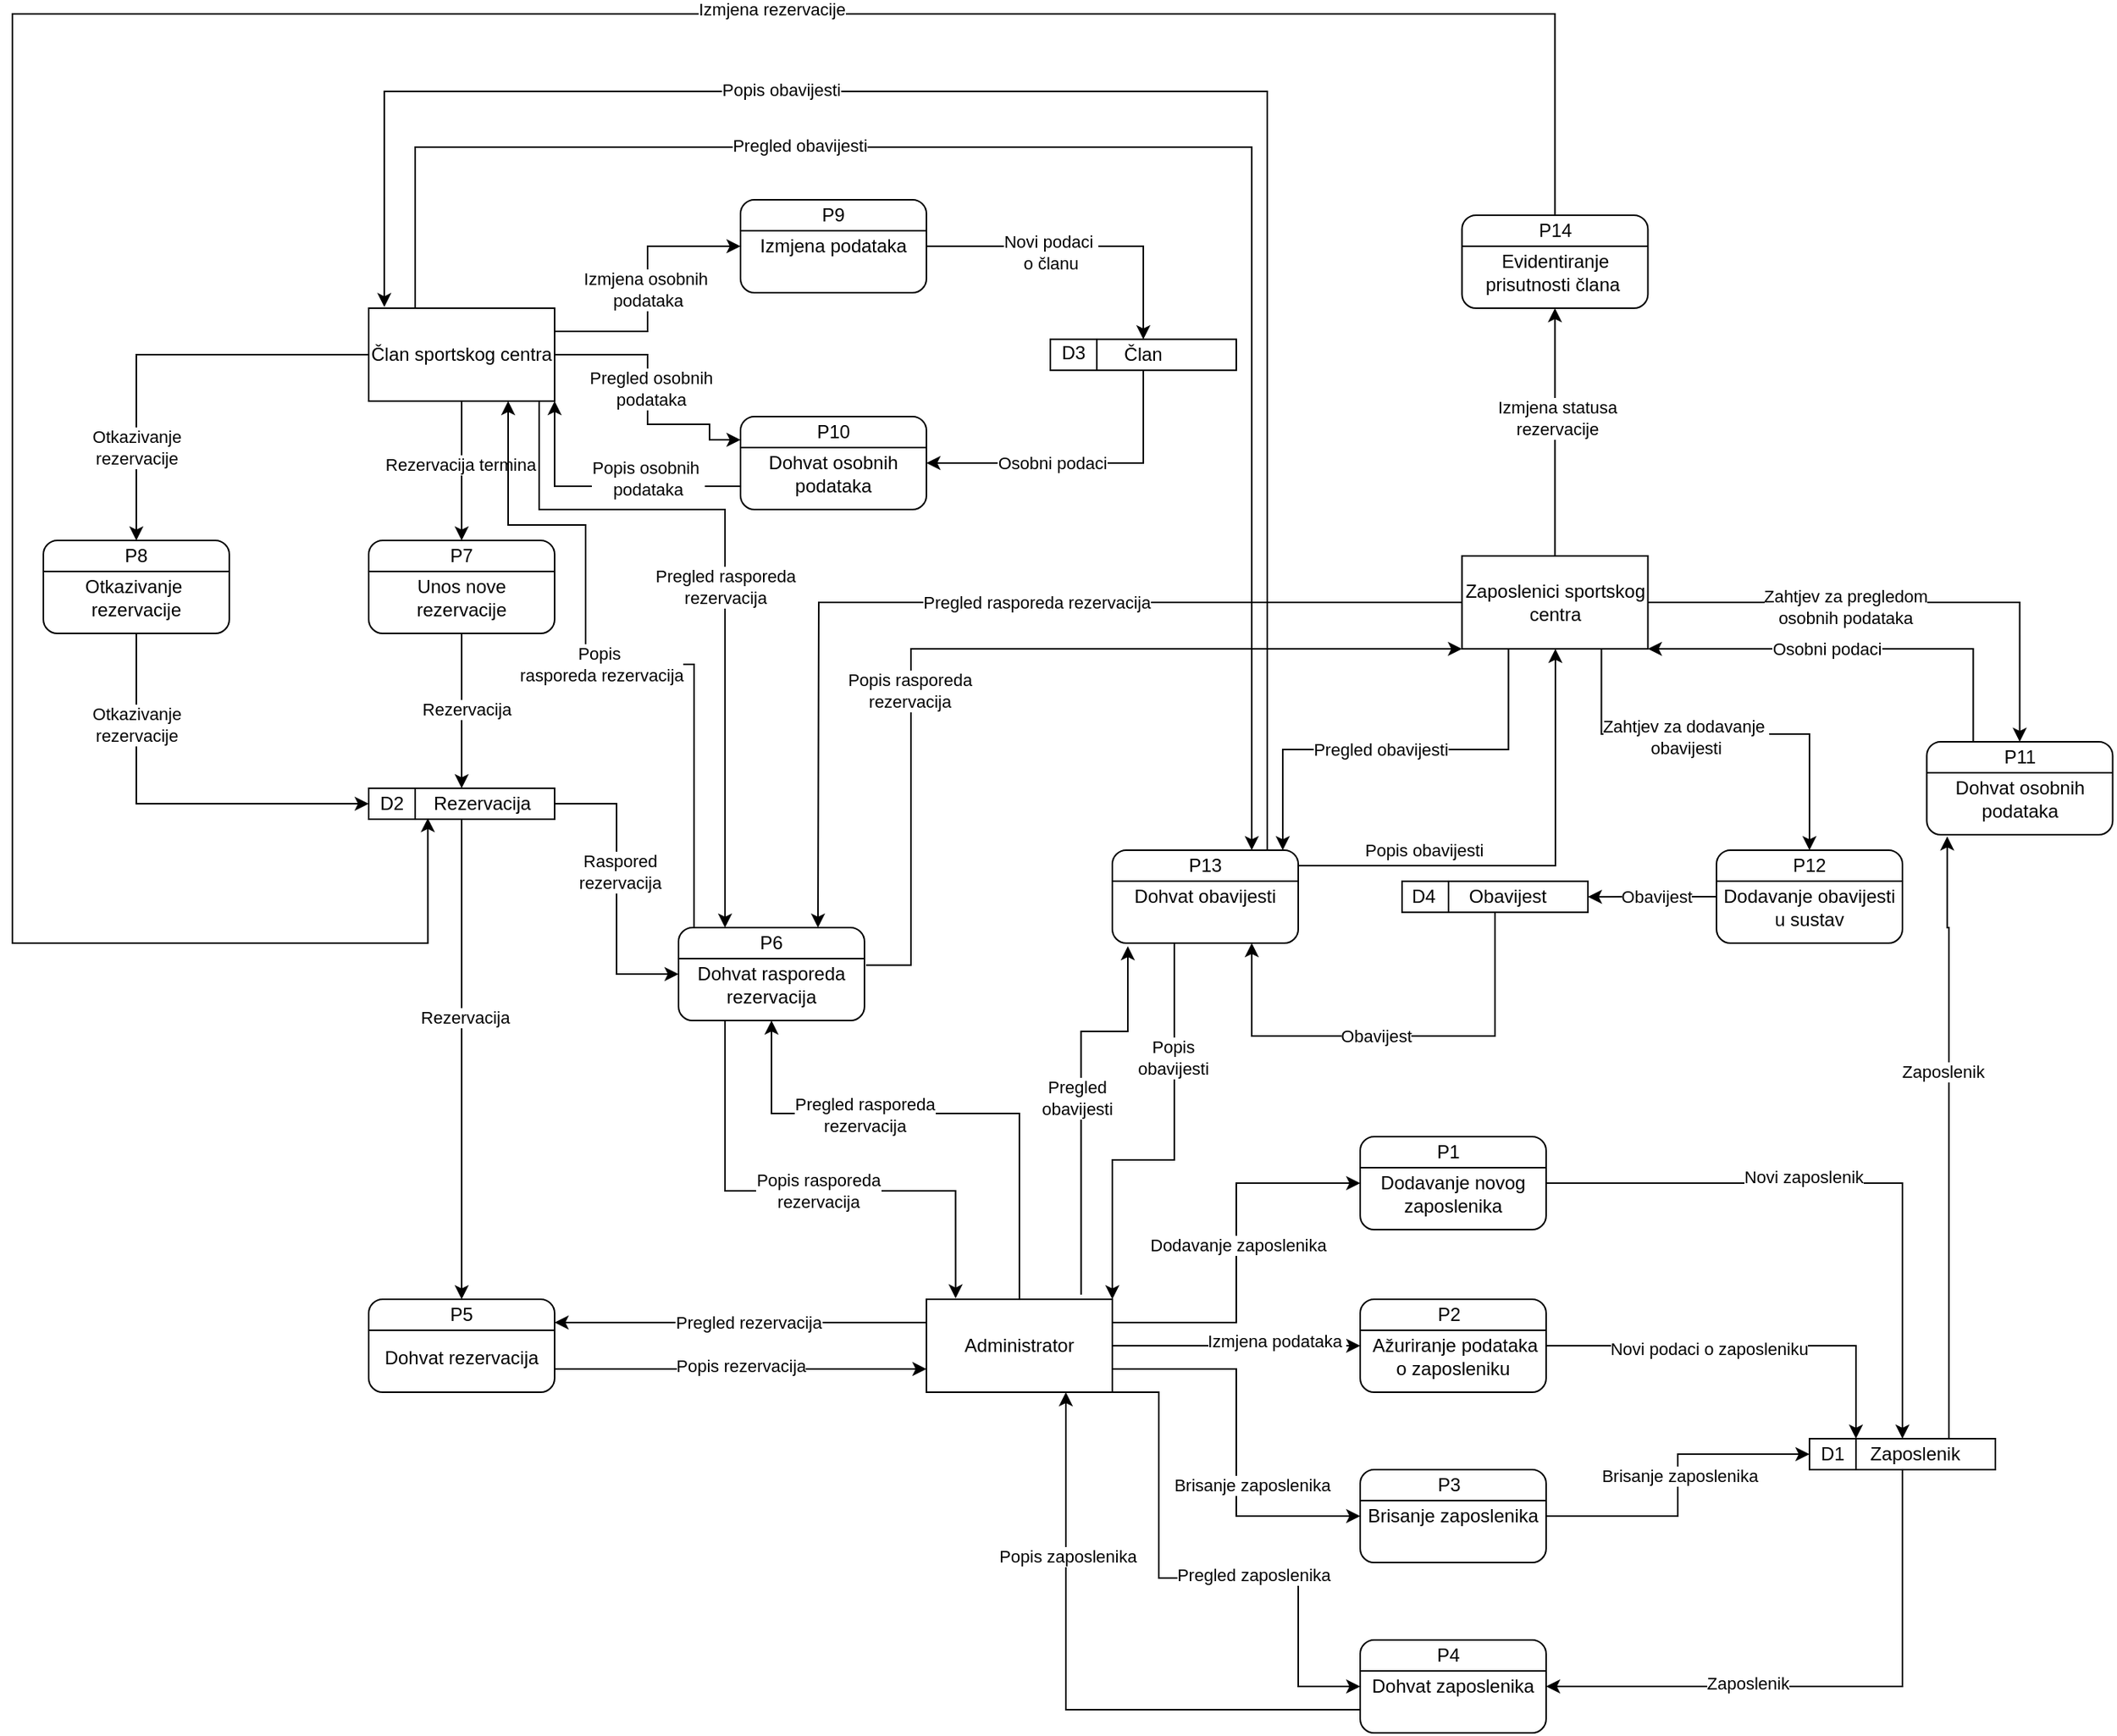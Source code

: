 <mxfile version="24.1.0" type="device">
  <diagram name="Page-1" id="6B1nr5OPRPS0jnGLa4M8">
    <mxGraphModel dx="3160" dy="2549" grid="1" gridSize="10" guides="1" tooltips="1" connect="1" arrows="1" fold="1" page="1" pageScale="1" pageWidth="827" pageHeight="1169" math="0" shadow="0">
      <root>
        <mxCell id="0" />
        <mxCell id="1" parent="0" />
        <mxCell id="Ns_ssreX8UHOYA4Wf67k-3" style="edgeStyle=orthogonalEdgeStyle;rounded=0;orthogonalLoop=1;jettySize=auto;html=1;exitX=0.5;exitY=1;exitDx=0;exitDy=0;" parent="1" source="Ns_ssreX8UHOYA4Wf67k-1" edge="1">
          <mxGeometry relative="1" as="geometry">
            <mxPoint x="100" y="200" as="targetPoint" />
          </mxGeometry>
        </mxCell>
        <mxCell id="Ns_ssreX8UHOYA4Wf67k-4" value="Rezervacija termina" style="edgeLabel;html=1;align=center;verticalAlign=middle;resizable=0;points=[];" parent="Ns_ssreX8UHOYA4Wf67k-3" vertex="1" connectable="0">
          <mxGeometry x="-0.094" y="-1" relative="1" as="geometry">
            <mxPoint as="offset" />
          </mxGeometry>
        </mxCell>
        <mxCell id="Ns_ssreX8UHOYA4Wf67k-76" style="edgeStyle=orthogonalEdgeStyle;rounded=0;orthogonalLoop=1;jettySize=auto;html=1;exitX=1;exitY=0.25;exitDx=0;exitDy=0;entryX=0;entryY=0.5;entryDx=0;entryDy=0;" parent="1" source="Ns_ssreX8UHOYA4Wf67k-1" target="Ns_ssreX8UHOYA4Wf67k-8" edge="1">
          <mxGeometry relative="1" as="geometry" />
        </mxCell>
        <mxCell id="Ns_ssreX8UHOYA4Wf67k-78" value="Izmjena osobnih&amp;nbsp;&lt;div&gt;podataka&lt;/div&gt;" style="edgeLabel;html=1;align=center;verticalAlign=middle;resizable=0;points=[];" parent="Ns_ssreX8UHOYA4Wf67k-76" vertex="1" connectable="0">
          <mxGeometry x="-0.009" relative="1" as="geometry">
            <mxPoint y="-1" as="offset" />
          </mxGeometry>
        </mxCell>
        <mxCell id="Ns_ssreX8UHOYA4Wf67k-77" style="edgeStyle=orthogonalEdgeStyle;rounded=0;orthogonalLoop=1;jettySize=auto;html=1;exitX=1;exitY=0.75;exitDx=0;exitDy=0;entryX=0;entryY=0.5;entryDx=0;entryDy=0;" parent="1" edge="1">
          <mxGeometry relative="1" as="geometry">
            <mxPoint x="160" y="80" as="sourcePoint" />
            <mxPoint x="280" y="135" as="targetPoint" />
            <Array as="points">
              <mxPoint x="220" y="80" />
              <mxPoint x="220" y="125" />
              <mxPoint x="260" y="125" />
              <mxPoint x="260" y="135" />
            </Array>
          </mxGeometry>
        </mxCell>
        <mxCell id="Ns_ssreX8UHOYA4Wf67k-79" value="Pregled osobnih&lt;div&gt;podataka&lt;/div&gt;" style="edgeLabel;html=1;align=center;verticalAlign=middle;resizable=0;points=[];" parent="Ns_ssreX8UHOYA4Wf67k-77" vertex="1" connectable="0">
          <mxGeometry x="-0.049" y="2" relative="1" as="geometry">
            <mxPoint y="-1" as="offset" />
          </mxGeometry>
        </mxCell>
        <mxCell id="g8_DW_XBnQp3Kb0tC2Wg-3" style="edgeStyle=orthogonalEdgeStyle;rounded=0;orthogonalLoop=1;jettySize=auto;html=1;exitX=0.75;exitY=1;exitDx=0;exitDy=0;entryX=0.25;entryY=0;entryDx=0;entryDy=0;" edge="1" parent="1" source="Ns_ssreX8UHOYA4Wf67k-1" target="Ns_ssreX8UHOYA4Wf67k-94">
          <mxGeometry relative="1" as="geometry">
            <mxPoint x="380" y="270" as="targetPoint" />
            <Array as="points">
              <mxPoint x="150" y="110" />
              <mxPoint x="150" y="180" />
              <mxPoint x="270" y="180" />
            </Array>
          </mxGeometry>
        </mxCell>
        <mxCell id="g8_DW_XBnQp3Kb0tC2Wg-5" value="Pregled rasporeda&lt;div&gt;rezervacija&lt;/div&gt;" style="edgeLabel;html=1;align=center;verticalAlign=middle;resizable=0;points=[];" vertex="1" connectable="0" parent="g8_DW_XBnQp3Kb0tC2Wg-3">
          <mxGeometry x="0.083" relative="1" as="geometry">
            <mxPoint as="offset" />
          </mxGeometry>
        </mxCell>
        <mxCell id="g8_DW_XBnQp3Kb0tC2Wg-47" style="edgeStyle=orthogonalEdgeStyle;rounded=0;orthogonalLoop=1;jettySize=auto;html=1;exitX=0.25;exitY=0;exitDx=0;exitDy=0;entryX=0.75;entryY=0;entryDx=0;entryDy=0;" edge="1" parent="1" source="Ns_ssreX8UHOYA4Wf67k-1" target="Ns_ssreX8UHOYA4Wf67k-70">
          <mxGeometry relative="1" as="geometry">
            <mxPoint x="710" y="-160" as="targetPoint" />
            <Array as="points">
              <mxPoint x="70" y="-54" />
              <mxPoint x="610" y="-54" />
            </Array>
          </mxGeometry>
        </mxCell>
        <mxCell id="g8_DW_XBnQp3Kb0tC2Wg-50" value="Pregled obavijesti" style="edgeLabel;html=1;align=center;verticalAlign=middle;resizable=0;points=[];" vertex="1" connectable="0" parent="g8_DW_XBnQp3Kb0tC2Wg-47">
          <mxGeometry x="-0.359" y="1" relative="1" as="geometry">
            <mxPoint as="offset" />
          </mxGeometry>
        </mxCell>
        <mxCell id="g8_DW_XBnQp3Kb0tC2Wg-63" style="edgeStyle=orthogonalEdgeStyle;rounded=0;orthogonalLoop=1;jettySize=auto;html=1;exitX=0;exitY=0.5;exitDx=0;exitDy=0;entryX=0.5;entryY=0;entryDx=0;entryDy=0;" edge="1" parent="1" source="Ns_ssreX8UHOYA4Wf67k-1" target="g8_DW_XBnQp3Kb0tC2Wg-64">
          <mxGeometry relative="1" as="geometry">
            <mxPoint x="-130" y="80.615" as="targetPoint" />
          </mxGeometry>
        </mxCell>
        <mxCell id="g8_DW_XBnQp3Kb0tC2Wg-69" value="Otkazivanje&lt;div&gt;rezervacije&lt;/div&gt;" style="edgeLabel;html=1;align=center;verticalAlign=middle;resizable=0;points=[];" vertex="1" connectable="0" parent="g8_DW_XBnQp3Kb0tC2Wg-63">
          <mxGeometry x="0.262" relative="1" as="geometry">
            <mxPoint y="39" as="offset" />
          </mxGeometry>
        </mxCell>
        <mxCell id="Ns_ssreX8UHOYA4Wf67k-1" value="Član sportskog centra" style="rounded=0;whiteSpace=wrap;html=1;" parent="1" vertex="1">
          <mxGeometry x="40" y="50" width="120" height="60" as="geometry" />
        </mxCell>
        <mxCell id="Ns_ssreX8UHOYA4Wf67k-6" value="&lt;div&gt;&lt;br&gt;&lt;/div&gt;Unos nove rezervacije&lt;div&gt;&lt;/div&gt;" style="rounded=1;whiteSpace=wrap;html=1;" parent="1" vertex="1">
          <mxGeometry x="40" y="200" width="120" height="60" as="geometry" />
        </mxCell>
        <mxCell id="Ns_ssreX8UHOYA4Wf67k-7" value="" style="endArrow=none;html=1;rounded=0;" parent="1" edge="1">
          <mxGeometry width="50" height="50" relative="1" as="geometry">
            <mxPoint x="40" y="220" as="sourcePoint" />
            <mxPoint x="160" y="220" as="targetPoint" />
            <Array as="points" />
          </mxGeometry>
        </mxCell>
        <mxCell id="Ns_ssreX8UHOYA4Wf67k-84" style="edgeStyle=orthogonalEdgeStyle;rounded=0;orthogonalLoop=1;jettySize=auto;html=1;exitX=1;exitY=0.5;exitDx=0;exitDy=0;entryX=0.5;entryY=0;entryDx=0;entryDy=0;" parent="1" source="Ns_ssreX8UHOYA4Wf67k-8" target="Ns_ssreX8UHOYA4Wf67k-82" edge="1">
          <mxGeometry relative="1" as="geometry" />
        </mxCell>
        <mxCell id="Ns_ssreX8UHOYA4Wf67k-85" value="Novi podaci&amp;nbsp;&lt;div&gt;o članu&lt;/div&gt;" style="edgeLabel;html=1;align=center;verticalAlign=middle;resizable=0;points=[];" parent="Ns_ssreX8UHOYA4Wf67k-84" vertex="1" connectable="0">
          <mxGeometry x="-0.141" y="-4" relative="1" as="geometry">
            <mxPoint x="-6" as="offset" />
          </mxGeometry>
        </mxCell>
        <mxCell id="Ns_ssreX8UHOYA4Wf67k-8" value="Izmjena podataka" style="rounded=1;whiteSpace=wrap;html=1;" parent="1" vertex="1">
          <mxGeometry x="280" y="-20" width="120" height="60" as="geometry" />
        </mxCell>
        <mxCell id="Ns_ssreX8UHOYA4Wf67k-9" value="" style="endArrow=none;html=1;rounded=0;" parent="1" edge="1">
          <mxGeometry width="50" height="50" relative="1" as="geometry">
            <mxPoint x="280" as="sourcePoint" />
            <mxPoint x="400" as="targetPoint" />
            <Array as="points" />
          </mxGeometry>
        </mxCell>
        <mxCell id="Ns_ssreX8UHOYA4Wf67k-61" style="edgeStyle=orthogonalEdgeStyle;rounded=0;orthogonalLoop=1;jettySize=auto;html=1;exitX=1;exitY=0.5;exitDx=0;exitDy=0;entryX=0;entryY=0.5;entryDx=0;entryDy=0;" parent="1" source="Ns_ssreX8UHOYA4Wf67k-10" target="Ns_ssreX8UHOYA4Wf67k-56" edge="1">
          <mxGeometry relative="1" as="geometry" />
        </mxCell>
        <mxCell id="Ns_ssreX8UHOYA4Wf67k-62" value="Brisanje zaposlenika" style="edgeLabel;html=1;align=center;verticalAlign=middle;resizable=0;points=[];" parent="Ns_ssreX8UHOYA4Wf67k-61" vertex="1" connectable="0">
          <mxGeometry x="0.06" y="-1" relative="1" as="geometry">
            <mxPoint as="offset" />
          </mxGeometry>
        </mxCell>
        <mxCell id="Ns_ssreX8UHOYA4Wf67k-10" value="Brisanje zaposlenika" style="rounded=1;whiteSpace=wrap;html=1;" parent="1" vertex="1">
          <mxGeometry x="680" y="800" width="120" height="60" as="geometry" />
        </mxCell>
        <mxCell id="Ns_ssreX8UHOYA4Wf67k-11" value="" style="endArrow=none;html=1;rounded=0;" parent="1" edge="1">
          <mxGeometry width="50" height="50" relative="1" as="geometry">
            <mxPoint x="680" y="820" as="sourcePoint" />
            <mxPoint x="800" y="820" as="targetPoint" />
            <Array as="points" />
          </mxGeometry>
        </mxCell>
        <mxCell id="Ns_ssreX8UHOYA4Wf67k-17" value="" style="endArrow=classic;html=1;rounded=0;" parent="1" edge="1">
          <mxGeometry width="50" height="50" relative="1" as="geometry">
            <mxPoint x="100" y="260" as="sourcePoint" />
            <mxPoint x="100" y="360" as="targetPoint" />
          </mxGeometry>
        </mxCell>
        <mxCell id="Ns_ssreX8UHOYA4Wf67k-19" value="Rezervacija" style="edgeLabel;html=1;align=center;verticalAlign=middle;resizable=0;points=[];" parent="Ns_ssreX8UHOYA4Wf67k-17" vertex="1" connectable="0">
          <mxGeometry x="-0.051" y="3" relative="1" as="geometry">
            <mxPoint y="1" as="offset" />
          </mxGeometry>
        </mxCell>
        <mxCell id="g8_DW_XBnQp3Kb0tC2Wg-26" style="edgeStyle=orthogonalEdgeStyle;rounded=0;orthogonalLoop=1;jettySize=auto;html=1;exitX=1;exitY=0.5;exitDx=0;exitDy=0;entryX=0;entryY=0.5;entryDx=0;entryDy=0;" edge="1" parent="1" source="Ns_ssreX8UHOYA4Wf67k-20" target="Ns_ssreX8UHOYA4Wf67k-94">
          <mxGeometry relative="1" as="geometry" />
        </mxCell>
        <mxCell id="g8_DW_XBnQp3Kb0tC2Wg-27" value="Raspored&lt;div&gt;rezervacija&lt;/div&gt;" style="edgeLabel;html=1;align=center;verticalAlign=middle;resizable=0;points=[];" vertex="1" connectable="0" parent="g8_DW_XBnQp3Kb0tC2Wg-26">
          <mxGeometry x="-0.118" y="2" relative="1" as="geometry">
            <mxPoint as="offset" />
          </mxGeometry>
        </mxCell>
        <mxCell id="Ns_ssreX8UHOYA4Wf67k-20" value="&amp;nbsp; &amp;nbsp; &amp;nbsp; &amp;nbsp; Rezervacija" style="rounded=0;whiteSpace=wrap;html=1;" parent="1" vertex="1">
          <mxGeometry x="40" y="360" width="120" height="20" as="geometry" />
        </mxCell>
        <mxCell id="Ns_ssreX8UHOYA4Wf67k-21" value="" style="endArrow=none;html=1;rounded=0;entryX=0.163;entryY=0.053;entryDx=0;entryDy=0;entryPerimeter=0;exitX=0.163;exitY=1.064;exitDx=0;exitDy=0;exitPerimeter=0;" parent="1" edge="1">
          <mxGeometry width="50" height="50" relative="1" as="geometry">
            <mxPoint x="70" y="380" as="sourcePoint" />
            <mxPoint x="70" y="359.78" as="targetPoint" />
          </mxGeometry>
        </mxCell>
        <mxCell id="Ns_ssreX8UHOYA4Wf67k-22" value="" style="endArrow=classic;html=1;rounded=0;exitX=0.5;exitY=1;exitDx=0;exitDy=0;entryX=0.5;entryY=0;entryDx=0;entryDy=0;" parent="1" source="Ns_ssreX8UHOYA4Wf67k-20" target="Ns_ssreX8UHOYA4Wf67k-23" edge="1">
          <mxGeometry width="50" height="50" relative="1" as="geometry">
            <mxPoint x="340" y="530" as="sourcePoint" />
            <mxPoint x="100" y="680" as="targetPoint" />
          </mxGeometry>
        </mxCell>
        <mxCell id="Ns_ssreX8UHOYA4Wf67k-26" value="Rezervacija" style="edgeLabel;html=1;align=center;verticalAlign=middle;resizable=0;points=[];" parent="Ns_ssreX8UHOYA4Wf67k-22" vertex="1" connectable="0">
          <mxGeometry x="-0.179" y="2" relative="1" as="geometry">
            <mxPoint as="offset" />
          </mxGeometry>
        </mxCell>
        <mxCell id="Ns_ssreX8UHOYA4Wf67k-28" style="edgeStyle=orthogonalEdgeStyle;rounded=0;orthogonalLoop=1;jettySize=auto;html=1;exitX=1;exitY=0.75;exitDx=0;exitDy=0;entryX=0;entryY=0.75;entryDx=0;entryDy=0;" parent="1" source="Ns_ssreX8UHOYA4Wf67k-23" target="Ns_ssreX8UHOYA4Wf67k-25" edge="1">
          <mxGeometry relative="1" as="geometry" />
        </mxCell>
        <mxCell id="Ns_ssreX8UHOYA4Wf67k-30" value="Popis rezervacija" style="edgeLabel;html=1;align=center;verticalAlign=middle;resizable=0;points=[];" parent="Ns_ssreX8UHOYA4Wf67k-28" vertex="1" connectable="0">
          <mxGeometry x="0.006" y="2" relative="1" as="geometry">
            <mxPoint x="-1" as="offset" />
          </mxGeometry>
        </mxCell>
        <mxCell id="Ns_ssreX8UHOYA4Wf67k-23" value="&lt;div&gt;&lt;br&gt;&lt;/div&gt;Dohvat rezervacija" style="rounded=1;whiteSpace=wrap;html=1;" parent="1" vertex="1">
          <mxGeometry x="40" y="690" width="120" height="60" as="geometry" />
        </mxCell>
        <mxCell id="Ns_ssreX8UHOYA4Wf67k-24" value="" style="endArrow=none;html=1;rounded=0;" parent="1" edge="1">
          <mxGeometry width="50" height="50" relative="1" as="geometry">
            <mxPoint x="40" y="710" as="sourcePoint" />
            <mxPoint x="160" y="710" as="targetPoint" />
            <Array as="points" />
          </mxGeometry>
        </mxCell>
        <mxCell id="Ns_ssreX8UHOYA4Wf67k-27" style="edgeStyle=orthogonalEdgeStyle;rounded=0;orthogonalLoop=1;jettySize=auto;html=1;exitX=0;exitY=0.25;exitDx=0;exitDy=0;entryX=1;entryY=0.25;entryDx=0;entryDy=0;" parent="1" source="Ns_ssreX8UHOYA4Wf67k-25" target="Ns_ssreX8UHOYA4Wf67k-23" edge="1">
          <mxGeometry relative="1" as="geometry" />
        </mxCell>
        <mxCell id="Ns_ssreX8UHOYA4Wf67k-29" value="Pregled rezervacija" style="edgeLabel;html=1;align=center;verticalAlign=middle;resizable=0;points=[];" parent="Ns_ssreX8UHOYA4Wf67k-27" vertex="1" connectable="0">
          <mxGeometry x="-0.048" relative="1" as="geometry">
            <mxPoint x="-1" as="offset" />
          </mxGeometry>
        </mxCell>
        <mxCell id="Ns_ssreX8UHOYA4Wf67k-31" style="edgeStyle=orthogonalEdgeStyle;rounded=0;orthogonalLoop=1;jettySize=auto;html=1;exitX=1;exitY=0.25;exitDx=0;exitDy=0;entryX=0;entryY=0.5;entryDx=0;entryDy=0;" parent="1" source="Ns_ssreX8UHOYA4Wf67k-25" target="Ns_ssreX8UHOYA4Wf67k-39" edge="1">
          <mxGeometry relative="1" as="geometry">
            <mxPoint x="680" y="615.0" as="targetPoint" />
            <Array as="points">
              <mxPoint x="600" y="705" />
              <mxPoint x="600" y="615" />
            </Array>
          </mxGeometry>
        </mxCell>
        <mxCell id="Ns_ssreX8UHOYA4Wf67k-49" value="Dodavanje zaposlenika" style="edgeLabel;html=1;align=center;verticalAlign=middle;resizable=0;points=[];" parent="Ns_ssreX8UHOYA4Wf67k-31" vertex="1" connectable="0">
          <mxGeometry x="0.046" y="-1" relative="1" as="geometry">
            <mxPoint y="1" as="offset" />
          </mxGeometry>
        </mxCell>
        <mxCell id="Ns_ssreX8UHOYA4Wf67k-32" style="edgeStyle=orthogonalEdgeStyle;rounded=0;orthogonalLoop=1;jettySize=auto;html=1;exitX=1;exitY=0.5;exitDx=0;exitDy=0;" parent="1" source="Ns_ssreX8UHOYA4Wf67k-25" edge="1">
          <mxGeometry relative="1" as="geometry">
            <mxPoint x="680" y="720" as="targetPoint" />
          </mxGeometry>
        </mxCell>
        <mxCell id="Ns_ssreX8UHOYA4Wf67k-50" value="Izmjena podataka&amp;nbsp;" style="edgeLabel;html=1;align=center;verticalAlign=middle;resizable=0;points=[];" parent="Ns_ssreX8UHOYA4Wf67k-32" vertex="1" connectable="0">
          <mxGeometry x="0.327" y="4" relative="1" as="geometry">
            <mxPoint as="offset" />
          </mxGeometry>
        </mxCell>
        <mxCell id="Ns_ssreX8UHOYA4Wf67k-33" style="edgeStyle=orthogonalEdgeStyle;rounded=0;orthogonalLoop=1;jettySize=auto;html=1;exitX=1;exitY=0.75;exitDx=0;exitDy=0;entryX=0;entryY=0.5;entryDx=0;entryDy=0;" parent="1" source="Ns_ssreX8UHOYA4Wf67k-25" target="Ns_ssreX8UHOYA4Wf67k-10" edge="1">
          <mxGeometry relative="1" as="geometry">
            <mxPoint x="680" y="760" as="targetPoint" />
            <Array as="points">
              <mxPoint x="600" y="735" />
              <mxPoint x="600" y="830" />
            </Array>
          </mxGeometry>
        </mxCell>
        <mxCell id="Ns_ssreX8UHOYA4Wf67k-51" value="Brisanje zaposlenika" style="edgeLabel;html=1;align=center;verticalAlign=middle;resizable=0;points=[];" parent="Ns_ssreX8UHOYA4Wf67k-33" vertex="1" connectable="0">
          <mxGeometry x="0.616" y="2" relative="1" as="geometry">
            <mxPoint x="-21" y="-18" as="offset" />
          </mxGeometry>
        </mxCell>
        <mxCell id="Ns_ssreX8UHOYA4Wf67k-46" style="edgeStyle=orthogonalEdgeStyle;rounded=0;orthogonalLoop=1;jettySize=auto;html=1;exitX=1;exitY=1;exitDx=0;exitDy=0;entryX=0;entryY=0.5;entryDx=0;entryDy=0;" parent="1" source="Ns_ssreX8UHOYA4Wf67k-25" target="Ns_ssreX8UHOYA4Wf67k-47" edge="1">
          <mxGeometry relative="1" as="geometry">
            <mxPoint x="640" y="940" as="targetPoint" />
            <Array as="points">
              <mxPoint x="550" y="750" />
              <mxPoint x="550" y="870" />
              <mxPoint x="640" y="870" />
              <mxPoint x="640" y="940" />
            </Array>
          </mxGeometry>
        </mxCell>
        <mxCell id="Ns_ssreX8UHOYA4Wf67k-52" value="Pregled zaposlenika" style="edgeLabel;html=1;align=center;verticalAlign=middle;resizable=0;points=[];" parent="Ns_ssreX8UHOYA4Wf67k-46" vertex="1" connectable="0">
          <mxGeometry x="0.206" y="2" relative="1" as="geometry">
            <mxPoint as="offset" />
          </mxGeometry>
        </mxCell>
        <mxCell id="g8_DW_XBnQp3Kb0tC2Wg-8" style="edgeStyle=orthogonalEdgeStyle;rounded=0;orthogonalLoop=1;jettySize=auto;html=1;exitX=0.5;exitY=0;exitDx=0;exitDy=0;entryX=0.5;entryY=1;entryDx=0;entryDy=0;" edge="1" parent="1" source="Ns_ssreX8UHOYA4Wf67k-25" target="Ns_ssreX8UHOYA4Wf67k-94">
          <mxGeometry relative="1" as="geometry">
            <Array as="points">
              <mxPoint x="460" y="570" />
              <mxPoint x="300" y="570" />
            </Array>
          </mxGeometry>
        </mxCell>
        <mxCell id="g8_DW_XBnQp3Kb0tC2Wg-12" value="Pregled rasporeda&lt;div&gt;rezervacija&lt;/div&gt;" style="edgeLabel;html=1;align=center;verticalAlign=middle;resizable=0;points=[];" vertex="1" connectable="0" parent="g8_DW_XBnQp3Kb0tC2Wg-8">
          <mxGeometry x="0.296" y="1" relative="1" as="geometry">
            <mxPoint as="offset" />
          </mxGeometry>
        </mxCell>
        <mxCell id="Ns_ssreX8UHOYA4Wf67k-25" value="Administrator" style="rounded=0;whiteSpace=wrap;html=1;" parent="1" vertex="1">
          <mxGeometry x="400" y="690" width="120" height="60" as="geometry" />
        </mxCell>
        <mxCell id="Ns_ssreX8UHOYA4Wf67k-55" style="edgeStyle=orthogonalEdgeStyle;rounded=0;orthogonalLoop=1;jettySize=auto;html=1;exitX=1;exitY=0.5;exitDx=0;exitDy=0;entryX=0.5;entryY=0;entryDx=0;entryDy=0;" parent="1" source="Ns_ssreX8UHOYA4Wf67k-39" target="Ns_ssreX8UHOYA4Wf67k-56" edge="1">
          <mxGeometry relative="1" as="geometry">
            <mxPoint x="1060" y="615" as="targetPoint" />
          </mxGeometry>
        </mxCell>
        <mxCell id="Ns_ssreX8UHOYA4Wf67k-58" value="Novi zaposlenik" style="edgeLabel;html=1;align=center;verticalAlign=middle;resizable=0;points=[];" parent="Ns_ssreX8UHOYA4Wf67k-55" vertex="1" connectable="0">
          <mxGeometry x="-0.161" y="4" relative="1" as="geometry">
            <mxPoint as="offset" />
          </mxGeometry>
        </mxCell>
        <mxCell id="Ns_ssreX8UHOYA4Wf67k-39" value="&lt;div&gt;&lt;br&gt;&lt;/div&gt;Dodavanje novog zaposlenika" style="rounded=1;whiteSpace=wrap;html=1;" parent="1" vertex="1">
          <mxGeometry x="680" y="585" width="120" height="60" as="geometry" />
        </mxCell>
        <mxCell id="Ns_ssreX8UHOYA4Wf67k-40" value="" style="endArrow=none;html=1;rounded=0;" parent="1" edge="1">
          <mxGeometry width="50" height="50" relative="1" as="geometry">
            <mxPoint x="680" y="605" as="sourcePoint" />
            <mxPoint x="800" y="605" as="targetPoint" />
            <Array as="points" />
          </mxGeometry>
        </mxCell>
        <mxCell id="Ns_ssreX8UHOYA4Wf67k-59" style="edgeStyle=orthogonalEdgeStyle;rounded=0;orthogonalLoop=1;jettySize=auto;html=1;exitX=1;exitY=0.5;exitDx=0;exitDy=0;entryX=0.25;entryY=0;entryDx=0;entryDy=0;" parent="1" source="Ns_ssreX8UHOYA4Wf67k-41" target="Ns_ssreX8UHOYA4Wf67k-56" edge="1">
          <mxGeometry relative="1" as="geometry" />
        </mxCell>
        <mxCell id="Ns_ssreX8UHOYA4Wf67k-60" value="Novi podaci o zaposleniku" style="edgeLabel;html=1;align=center;verticalAlign=middle;resizable=0;points=[];" parent="Ns_ssreX8UHOYA4Wf67k-59" vertex="1" connectable="0">
          <mxGeometry x="-0.195" y="-2" relative="1" as="geometry">
            <mxPoint as="offset" />
          </mxGeometry>
        </mxCell>
        <mxCell id="Ns_ssreX8UHOYA4Wf67k-41" value="&lt;div&gt;&lt;br&gt;&lt;/div&gt;&amp;nbsp; Ažuriranje podataka&amp;nbsp;&lt;div&gt;o zaposleniku&lt;/div&gt;" style="rounded=1;whiteSpace=wrap;html=1;" parent="1" vertex="1">
          <mxGeometry x="680" y="690" width="120" height="60" as="geometry" />
        </mxCell>
        <mxCell id="Ns_ssreX8UHOYA4Wf67k-42" value="" style="endArrow=none;html=1;rounded=0;" parent="1" edge="1">
          <mxGeometry width="50" height="50" relative="1" as="geometry">
            <mxPoint x="680" y="710" as="sourcePoint" />
            <mxPoint x="800" y="710" as="targetPoint" />
            <Array as="points" />
          </mxGeometry>
        </mxCell>
        <mxCell id="Ns_ssreX8UHOYA4Wf67k-53" style="edgeStyle=orthogonalEdgeStyle;rounded=0;orthogonalLoop=1;jettySize=auto;html=1;exitX=0;exitY=0.75;exitDx=0;exitDy=0;entryX=0.75;entryY=1;entryDx=0;entryDy=0;" parent="1" source="Ns_ssreX8UHOYA4Wf67k-47" target="Ns_ssreX8UHOYA4Wf67k-25" edge="1">
          <mxGeometry relative="1" as="geometry" />
        </mxCell>
        <mxCell id="Ns_ssreX8UHOYA4Wf67k-54" value="Popis zaposlenika" style="edgeLabel;html=1;align=center;verticalAlign=middle;resizable=0;points=[];" parent="Ns_ssreX8UHOYA4Wf67k-53" vertex="1" connectable="0">
          <mxGeometry x="0.472" y="-1" relative="1" as="geometry">
            <mxPoint y="1" as="offset" />
          </mxGeometry>
        </mxCell>
        <mxCell id="Ns_ssreX8UHOYA4Wf67k-47" value="Dohvat zaposlenika" style="rounded=1;whiteSpace=wrap;html=1;" parent="1" vertex="1">
          <mxGeometry x="680" y="910" width="120" height="60" as="geometry" />
        </mxCell>
        <mxCell id="Ns_ssreX8UHOYA4Wf67k-48" value="" style="endArrow=none;html=1;rounded=0;" parent="1" edge="1">
          <mxGeometry width="50" height="50" relative="1" as="geometry">
            <mxPoint x="680" y="930" as="sourcePoint" />
            <mxPoint x="800" y="930" as="targetPoint" />
            <Array as="points" />
          </mxGeometry>
        </mxCell>
        <mxCell id="Ns_ssreX8UHOYA4Wf67k-63" style="edgeStyle=orthogonalEdgeStyle;rounded=0;orthogonalLoop=1;jettySize=auto;html=1;exitX=0.5;exitY=1;exitDx=0;exitDy=0;entryX=1;entryY=0.5;entryDx=0;entryDy=0;" parent="1" source="Ns_ssreX8UHOYA4Wf67k-56" target="Ns_ssreX8UHOYA4Wf67k-47" edge="1">
          <mxGeometry relative="1" as="geometry" />
        </mxCell>
        <mxCell id="Ns_ssreX8UHOYA4Wf67k-64" value="Zaposlenik" style="edgeLabel;html=1;align=center;verticalAlign=middle;resizable=0;points=[];" parent="Ns_ssreX8UHOYA4Wf67k-63" vertex="1" connectable="0">
          <mxGeometry x="0.299" y="-2" relative="1" as="geometry">
            <mxPoint as="offset" />
          </mxGeometry>
        </mxCell>
        <mxCell id="g8_DW_XBnQp3Kb0tC2Wg-21" style="edgeStyle=orthogonalEdgeStyle;rounded=0;orthogonalLoop=1;jettySize=auto;html=1;exitX=0.75;exitY=0;exitDx=0;exitDy=0;entryX=0.11;entryY=1.019;entryDx=0;entryDy=0;entryPerimeter=0;" edge="1" parent="1" source="Ns_ssreX8UHOYA4Wf67k-56" target="Ns_ssreX8UHOYA4Wf67k-74">
          <mxGeometry relative="1" as="geometry">
            <Array as="points">
              <mxPoint x="1060" y="450" />
              <mxPoint x="1059" y="390" />
            </Array>
          </mxGeometry>
        </mxCell>
        <mxCell id="g8_DW_XBnQp3Kb0tC2Wg-22" value="Zaposlenik" style="edgeLabel;html=1;align=center;verticalAlign=middle;resizable=0;points=[];" vertex="1" connectable="0" parent="g8_DW_XBnQp3Kb0tC2Wg-21">
          <mxGeometry x="0.218" y="4" relative="1" as="geometry">
            <mxPoint as="offset" />
          </mxGeometry>
        </mxCell>
        <mxCell id="Ns_ssreX8UHOYA4Wf67k-56" value="&amp;nbsp; &amp;nbsp; &amp;nbsp;Zaposlenik" style="rounded=0;whiteSpace=wrap;html=1;" parent="1" vertex="1">
          <mxGeometry x="970" y="780" width="120" height="20" as="geometry" />
        </mxCell>
        <mxCell id="Ns_ssreX8UHOYA4Wf67k-57" value="" style="endArrow=none;html=1;rounded=0;entryX=0.163;entryY=0.053;entryDx=0;entryDy=0;entryPerimeter=0;exitX=0.163;exitY=1.064;exitDx=0;exitDy=0;exitPerimeter=0;" parent="1" edge="1">
          <mxGeometry width="50" height="50" relative="1" as="geometry">
            <mxPoint x="1000" y="800" as="sourcePoint" />
            <mxPoint x="1000" y="779.78" as="targetPoint" />
          </mxGeometry>
        </mxCell>
        <mxCell id="Ns_ssreX8UHOYA4Wf67k-80" style="edgeStyle=orthogonalEdgeStyle;rounded=0;orthogonalLoop=1;jettySize=auto;html=1;exitX=0;exitY=0.75;exitDx=0;exitDy=0;entryX=1;entryY=1;entryDx=0;entryDy=0;" parent="1" source="Ns_ssreX8UHOYA4Wf67k-66" target="Ns_ssreX8UHOYA4Wf67k-1" edge="1">
          <mxGeometry relative="1" as="geometry" />
        </mxCell>
        <mxCell id="Ns_ssreX8UHOYA4Wf67k-81" value="Popis osobnih&amp;nbsp;&lt;div&gt;podataka&lt;/div&gt;" style="edgeLabel;html=1;align=center;verticalAlign=middle;resizable=0;points=[];" parent="Ns_ssreX8UHOYA4Wf67k-80" vertex="1" connectable="0">
          <mxGeometry x="-0.054" y="2" relative="1" as="geometry">
            <mxPoint x="23" y="-7" as="offset" />
          </mxGeometry>
        </mxCell>
        <mxCell id="Ns_ssreX8UHOYA4Wf67k-66" value="&lt;div&gt;&lt;br&gt;&lt;/div&gt;Dohvat osobnih podataka" style="rounded=1;whiteSpace=wrap;html=1;" parent="1" vertex="1">
          <mxGeometry x="280" y="120" width="120" height="60" as="geometry" />
        </mxCell>
        <mxCell id="Ns_ssreX8UHOYA4Wf67k-67" value="" style="endArrow=none;html=1;rounded=0;" parent="1" edge="1">
          <mxGeometry width="50" height="50" relative="1" as="geometry">
            <mxPoint x="280" y="140" as="sourcePoint" />
            <mxPoint x="400" y="140" as="targetPoint" />
            <Array as="points" />
          </mxGeometry>
        </mxCell>
        <mxCell id="g8_DW_XBnQp3Kb0tC2Wg-43" style="edgeStyle=orthogonalEdgeStyle;rounded=0;orthogonalLoop=1;jettySize=auto;html=1;exitX=0.5;exitY=1;exitDx=0;exitDy=0;entryX=1;entryY=0;entryDx=0;entryDy=0;" edge="1" parent="1" source="Ns_ssreX8UHOYA4Wf67k-70" target="Ns_ssreX8UHOYA4Wf67k-25">
          <mxGeometry relative="1" as="geometry">
            <Array as="points">
              <mxPoint x="560" y="460" />
              <mxPoint x="560" y="600" />
              <mxPoint x="520" y="600" />
            </Array>
          </mxGeometry>
        </mxCell>
        <mxCell id="g8_DW_XBnQp3Kb0tC2Wg-46" value="Popis&lt;div&gt;obavijesti&lt;/div&gt;" style="edgeLabel;html=1;align=center;verticalAlign=middle;resizable=0;points=[];" vertex="1" connectable="0" parent="g8_DW_XBnQp3Kb0tC2Wg-43">
          <mxGeometry x="-0.355" relative="1" as="geometry">
            <mxPoint x="-1" as="offset" />
          </mxGeometry>
        </mxCell>
        <mxCell id="g8_DW_XBnQp3Kb0tC2Wg-48" style="edgeStyle=orthogonalEdgeStyle;rounded=0;orthogonalLoop=1;jettySize=auto;html=1;exitX=0.845;exitY=0.034;exitDx=0;exitDy=0;entryX=0.084;entryY=-0.012;entryDx=0;entryDy=0;entryPerimeter=0;exitPerimeter=0;" edge="1" parent="1" source="Ns_ssreX8UHOYA4Wf67k-70" target="Ns_ssreX8UHOYA4Wf67k-1">
          <mxGeometry relative="1" as="geometry">
            <mxPoint x="40" y="40" as="targetPoint" />
            <Array as="points">
              <mxPoint x="621" y="400" />
              <mxPoint x="620" y="400" />
              <mxPoint x="620" y="-90" />
              <mxPoint x="50" y="-90" />
            </Array>
          </mxGeometry>
        </mxCell>
        <mxCell id="g8_DW_XBnQp3Kb0tC2Wg-53" value="Popis obavijesti" style="edgeLabel;html=1;align=center;verticalAlign=middle;resizable=0;points=[];" vertex="1" connectable="0" parent="g8_DW_XBnQp3Kb0tC2Wg-48">
          <mxGeometry x="0.344" y="-1" relative="1" as="geometry">
            <mxPoint as="offset" />
          </mxGeometry>
        </mxCell>
        <mxCell id="Ns_ssreX8UHOYA4Wf67k-70" value="Dohvat obavijesti" style="rounded=1;whiteSpace=wrap;html=1;" parent="1" vertex="1">
          <mxGeometry x="520" y="400" width="120" height="60" as="geometry" />
        </mxCell>
        <mxCell id="Ns_ssreX8UHOYA4Wf67k-71" value="" style="endArrow=none;html=1;rounded=0;" parent="1" edge="1">
          <mxGeometry width="50" height="50" relative="1" as="geometry">
            <mxPoint x="520" y="420" as="sourcePoint" />
            <mxPoint x="640" y="420" as="targetPoint" />
            <Array as="points" />
          </mxGeometry>
        </mxCell>
        <mxCell id="g8_DW_XBnQp3Kb0tC2Wg-23" style="edgeStyle=orthogonalEdgeStyle;rounded=0;orthogonalLoop=1;jettySize=auto;html=1;exitX=0.25;exitY=0;exitDx=0;exitDy=0;entryX=1;entryY=1;entryDx=0;entryDy=0;" edge="1" parent="1" target="g8_DW_XBnQp3Kb0tC2Wg-14">
          <mxGeometry relative="1" as="geometry">
            <mxPoint x="1075.71" y="345" as="sourcePoint" />
            <mxPoint x="905.71" y="280" as="targetPoint" />
            <Array as="points">
              <mxPoint x="1075.71" y="270" />
            </Array>
          </mxGeometry>
        </mxCell>
        <mxCell id="g8_DW_XBnQp3Kb0tC2Wg-24" value="Osobni podaci" style="edgeLabel;html=1;align=center;verticalAlign=middle;resizable=0;points=[];" vertex="1" connectable="0" parent="g8_DW_XBnQp3Kb0tC2Wg-23">
          <mxGeometry x="0.193" relative="1" as="geometry">
            <mxPoint as="offset" />
          </mxGeometry>
        </mxCell>
        <mxCell id="Ns_ssreX8UHOYA4Wf67k-74" value="&lt;div&gt;&lt;br&gt;&lt;/div&gt;Dohvat osobnih podataka" style="rounded=1;whiteSpace=wrap;html=1;" parent="1" vertex="1">
          <mxGeometry x="1045.71" y="330" width="120" height="60" as="geometry" />
        </mxCell>
        <mxCell id="Ns_ssreX8UHOYA4Wf67k-75" value="" style="endArrow=none;html=1;rounded=0;" parent="1" edge="1">
          <mxGeometry width="50" height="50" relative="1" as="geometry">
            <mxPoint x="1045.71" y="350" as="sourcePoint" />
            <mxPoint x="1165.71" y="350" as="targetPoint" />
            <Array as="points" />
          </mxGeometry>
        </mxCell>
        <mxCell id="Ns_ssreX8UHOYA4Wf67k-90" style="edgeStyle=orthogonalEdgeStyle;rounded=0;orthogonalLoop=1;jettySize=auto;html=1;exitX=0.5;exitY=1;exitDx=0;exitDy=0;entryX=1;entryY=0.5;entryDx=0;entryDy=0;" parent="1" source="Ns_ssreX8UHOYA4Wf67k-82" target="Ns_ssreX8UHOYA4Wf67k-66" edge="1">
          <mxGeometry relative="1" as="geometry" />
        </mxCell>
        <mxCell id="Ns_ssreX8UHOYA4Wf67k-91" value="Osobni podaci" style="edgeLabel;html=1;align=center;verticalAlign=middle;resizable=0;points=[];" parent="Ns_ssreX8UHOYA4Wf67k-90" vertex="1" connectable="0">
          <mxGeometry x="-0.173" y="1" relative="1" as="geometry">
            <mxPoint x="-37" y="-1" as="offset" />
          </mxGeometry>
        </mxCell>
        <mxCell id="Ns_ssreX8UHOYA4Wf67k-82" value="Član" style="rounded=0;whiteSpace=wrap;html=1;" parent="1" vertex="1">
          <mxGeometry x="480" y="70.11" width="120" height="20" as="geometry" />
        </mxCell>
        <mxCell id="Ns_ssreX8UHOYA4Wf67k-83" value="" style="endArrow=none;html=1;rounded=0;entryX=0.163;entryY=0.053;entryDx=0;entryDy=0;entryPerimeter=0;exitX=0.163;exitY=1.064;exitDx=0;exitDy=0;exitPerimeter=0;" parent="1" edge="1">
          <mxGeometry width="50" height="50" relative="1" as="geometry">
            <mxPoint x="510" y="90.11" as="sourcePoint" />
            <mxPoint x="510" y="69.89" as="targetPoint" />
          </mxGeometry>
        </mxCell>
        <mxCell id="g8_DW_XBnQp3Kb0tC2Wg-4" style="edgeStyle=orthogonalEdgeStyle;rounded=0;orthogonalLoop=1;jettySize=auto;html=1;exitX=0.083;exitY=0;exitDx=0;exitDy=0;exitPerimeter=0;entryX=0.75;entryY=1;entryDx=0;entryDy=0;" edge="1" parent="1" source="Ns_ssreX8UHOYA4Wf67k-94" target="Ns_ssreX8UHOYA4Wf67k-1">
          <mxGeometry relative="1" as="geometry">
            <mxPoint x="200" y="300.0" as="targetPoint" />
            <Array as="points">
              <mxPoint x="250" y="280" />
              <mxPoint x="180" y="280" />
              <mxPoint x="180" y="190" />
              <mxPoint x="130" y="190" />
            </Array>
          </mxGeometry>
        </mxCell>
        <mxCell id="g8_DW_XBnQp3Kb0tC2Wg-6" value="Popis&amp;nbsp;&lt;div&gt;rasporeda rezervacija&lt;br&gt;&lt;/div&gt;" style="edgeLabel;html=1;align=center;verticalAlign=middle;resizable=0;points=[];" vertex="1" connectable="0" parent="g8_DW_XBnQp3Kb0tC2Wg-4">
          <mxGeometry x="-0.001" relative="1" as="geometry">
            <mxPoint as="offset" />
          </mxGeometry>
        </mxCell>
        <mxCell id="g8_DW_XBnQp3Kb0tC2Wg-16" style="edgeStyle=orthogonalEdgeStyle;rounded=0;orthogonalLoop=1;jettySize=auto;html=1;entryX=0;entryY=1;entryDx=0;entryDy=0;exitX=1.008;exitY=0.405;exitDx=0;exitDy=0;exitPerimeter=0;" edge="1" parent="1" source="Ns_ssreX8UHOYA4Wf67k-94" target="g8_DW_XBnQp3Kb0tC2Wg-14">
          <mxGeometry relative="1" as="geometry">
            <mxPoint x="390" y="460" as="sourcePoint" />
            <mxPoint x="732.85" y="250" as="targetPoint" />
            <Array as="points">
              <mxPoint x="390" y="474" />
              <mxPoint x="390" y="270" />
            </Array>
          </mxGeometry>
        </mxCell>
        <mxCell id="g8_DW_XBnQp3Kb0tC2Wg-18" value="Popis rasporeda&lt;div&gt;rezervacija&lt;/div&gt;" style="edgeLabel;html=1;align=center;verticalAlign=middle;resizable=0;points=[];" vertex="1" connectable="0" parent="g8_DW_XBnQp3Kb0tC2Wg-16">
          <mxGeometry x="-0.299" y="1" relative="1" as="geometry">
            <mxPoint as="offset" />
          </mxGeometry>
        </mxCell>
        <mxCell id="Ns_ssreX8UHOYA4Wf67k-94" value="&lt;div&gt;&lt;br&gt;&lt;/div&gt;Dohvat rasporeda&lt;div&gt;rezervacija&lt;/div&gt;" style="rounded=1;whiteSpace=wrap;html=1;" parent="1" vertex="1">
          <mxGeometry x="240" y="450" width="120" height="60" as="geometry" />
        </mxCell>
        <mxCell id="Ns_ssreX8UHOYA4Wf67k-95" value="" style="endArrow=none;html=1;rounded=0;" parent="1" edge="1">
          <mxGeometry width="50" height="50" relative="1" as="geometry">
            <mxPoint x="240" y="470" as="sourcePoint" />
            <mxPoint x="360" y="470" as="targetPoint" />
            <Array as="points" />
          </mxGeometry>
        </mxCell>
        <mxCell id="g8_DW_XBnQp3Kb0tC2Wg-7" style="edgeStyle=orthogonalEdgeStyle;rounded=0;orthogonalLoop=1;jettySize=auto;html=1;exitX=0.25;exitY=1;exitDx=0;exitDy=0;entryX=0.157;entryY=-0.01;entryDx=0;entryDy=0;entryPerimeter=0;" edge="1" parent="1" source="Ns_ssreX8UHOYA4Wf67k-94" target="Ns_ssreX8UHOYA4Wf67k-25">
          <mxGeometry relative="1" as="geometry">
            <Array as="points">
              <mxPoint x="270" y="620" />
              <mxPoint x="419" y="620" />
            </Array>
          </mxGeometry>
        </mxCell>
        <mxCell id="g8_DW_XBnQp3Kb0tC2Wg-9" value="Popis rasporeda&lt;div&gt;rezervacija&lt;/div&gt;" style="edgeLabel;html=1;align=center;verticalAlign=middle;resizable=0;points=[];" vertex="1" connectable="0" parent="g8_DW_XBnQp3Kb0tC2Wg-7">
          <mxGeometry x="-0.052" y="-4" relative="1" as="geometry">
            <mxPoint x="14" y="-4" as="offset" />
          </mxGeometry>
        </mxCell>
        <mxCell id="g8_DW_XBnQp3Kb0tC2Wg-15" style="edgeStyle=orthogonalEdgeStyle;rounded=0;orthogonalLoop=1;jettySize=auto;html=1;exitX=0;exitY=0.5;exitDx=0;exitDy=0;" edge="1" parent="1" source="g8_DW_XBnQp3Kb0tC2Wg-14">
          <mxGeometry relative="1" as="geometry">
            <mxPoint x="330" y="450" as="targetPoint" />
          </mxGeometry>
        </mxCell>
        <mxCell id="g8_DW_XBnQp3Kb0tC2Wg-17" value="Pregled rasporeda rezervacija" style="edgeLabel;html=1;align=center;verticalAlign=middle;resizable=0;points=[];" vertex="1" connectable="0" parent="g8_DW_XBnQp3Kb0tC2Wg-15">
          <mxGeometry x="-0.046" y="2" relative="1" as="geometry">
            <mxPoint x="23" y="-2" as="offset" />
          </mxGeometry>
        </mxCell>
        <mxCell id="g8_DW_XBnQp3Kb0tC2Wg-19" style="edgeStyle=orthogonalEdgeStyle;rounded=0;orthogonalLoop=1;jettySize=auto;html=1;exitX=1;exitY=0.5;exitDx=0;exitDy=0;entryX=0.5;entryY=0;entryDx=0;entryDy=0;" edge="1" parent="1" source="g8_DW_XBnQp3Kb0tC2Wg-14" target="Ns_ssreX8UHOYA4Wf67k-74">
          <mxGeometry relative="1" as="geometry" />
        </mxCell>
        <mxCell id="g8_DW_XBnQp3Kb0tC2Wg-20" value="Zahtjev za pregledom&lt;div&gt;osobnih podataka&lt;/div&gt;" style="edgeLabel;html=1;align=center;verticalAlign=middle;resizable=0;points=[];" vertex="1" connectable="0" parent="g8_DW_XBnQp3Kb0tC2Wg-19">
          <mxGeometry x="-0.227" y="-3" relative="1" as="geometry">
            <mxPoint as="offset" />
          </mxGeometry>
        </mxCell>
        <mxCell id="g8_DW_XBnQp3Kb0tC2Wg-33" style="edgeStyle=orthogonalEdgeStyle;rounded=0;orthogonalLoop=1;jettySize=auto;html=1;exitX=0.75;exitY=1;exitDx=0;exitDy=0;entryX=0.5;entryY=0;entryDx=0;entryDy=0;" edge="1" parent="1" source="g8_DW_XBnQp3Kb0tC2Wg-14" target="g8_DW_XBnQp3Kb0tC2Wg-30">
          <mxGeometry relative="1" as="geometry">
            <Array as="points">
              <mxPoint x="836" y="325" />
              <mxPoint x="970" y="325" />
            </Array>
          </mxGeometry>
        </mxCell>
        <mxCell id="g8_DW_XBnQp3Kb0tC2Wg-34" value="Zahtjev za dodavanje&amp;nbsp;&lt;div&gt;obavijesti&lt;/div&gt;" style="edgeLabel;html=1;align=center;verticalAlign=middle;resizable=0;points=[];" vertex="1" connectable="0" parent="g8_DW_XBnQp3Kb0tC2Wg-33">
          <mxGeometry x="0.028" y="-2" relative="1" as="geometry">
            <mxPoint x="-27" as="offset" />
          </mxGeometry>
        </mxCell>
        <mxCell id="g8_DW_XBnQp3Kb0tC2Wg-56" style="edgeStyle=orthogonalEdgeStyle;rounded=0;orthogonalLoop=1;jettySize=auto;html=1;exitX=0.25;exitY=1;exitDx=0;exitDy=0;spacingRight=0;jumpStyle=none;sourcePerimeterSpacing=0;" edge="1" parent="1" source="g8_DW_XBnQp3Kb0tC2Wg-14">
          <mxGeometry relative="1" as="geometry">
            <mxPoint x="630" y="400" as="targetPoint" />
            <Array as="points">
              <mxPoint x="776" y="335" />
              <mxPoint x="630" y="335" />
            </Array>
          </mxGeometry>
        </mxCell>
        <mxCell id="g8_DW_XBnQp3Kb0tC2Wg-59" value="Pregled obavijesti" style="edgeLabel;html=1;align=center;verticalAlign=middle;resizable=0;points=[];" vertex="1" connectable="0" parent="g8_DW_XBnQp3Kb0tC2Wg-56">
          <mxGeometry x="0.07" relative="1" as="geometry">
            <mxPoint as="offset" />
          </mxGeometry>
        </mxCell>
        <mxCell id="g8_DW_XBnQp3Kb0tC2Wg-73" style="edgeStyle=orthogonalEdgeStyle;rounded=0;orthogonalLoop=1;jettySize=auto;html=1;exitX=0.5;exitY=0;exitDx=0;exitDy=0;entryX=0.5;entryY=1;entryDx=0;entryDy=0;" edge="1" parent="1" source="g8_DW_XBnQp3Kb0tC2Wg-14" target="g8_DW_XBnQp3Kb0tC2Wg-71">
          <mxGeometry relative="1" as="geometry" />
        </mxCell>
        <mxCell id="g8_DW_XBnQp3Kb0tC2Wg-74" value="Izmjena statusa&lt;div&gt;rezervacije&lt;/div&gt;" style="edgeLabel;html=1;align=center;verticalAlign=middle;resizable=0;points=[];" vertex="1" connectable="0" parent="g8_DW_XBnQp3Kb0tC2Wg-73">
          <mxGeometry x="0.134" y="-1" relative="1" as="geometry">
            <mxPoint y="1" as="offset" />
          </mxGeometry>
        </mxCell>
        <mxCell id="g8_DW_XBnQp3Kb0tC2Wg-14" value="Zaposlenici sportskog centra" style="rounded=0;whiteSpace=wrap;html=1;" vertex="1" parent="1">
          <mxGeometry x="745.71" y="210" width="120" height="60" as="geometry" />
        </mxCell>
        <mxCell id="g8_DW_XBnQp3Kb0tC2Wg-40" style="edgeStyle=orthogonalEdgeStyle;rounded=0;orthogonalLoop=1;jettySize=auto;html=1;exitX=0;exitY=0.5;exitDx=0;exitDy=0;entryX=1;entryY=0.5;entryDx=0;entryDy=0;" edge="1" parent="1" source="g8_DW_XBnQp3Kb0tC2Wg-30" target="g8_DW_XBnQp3Kb0tC2Wg-36">
          <mxGeometry relative="1" as="geometry" />
        </mxCell>
        <mxCell id="g8_DW_XBnQp3Kb0tC2Wg-41" value="Obavijest" style="edgeLabel;html=1;align=center;verticalAlign=middle;resizable=0;points=[];" vertex="1" connectable="0" parent="g8_DW_XBnQp3Kb0tC2Wg-40">
          <mxGeometry x="0.196" y="-1" relative="1" as="geometry">
            <mxPoint x="10" y="1" as="offset" />
          </mxGeometry>
        </mxCell>
        <mxCell id="g8_DW_XBnQp3Kb0tC2Wg-30" value="&lt;div&gt;&lt;br&gt;&lt;/div&gt;Dodavanje obavijesti u sustav" style="rounded=1;whiteSpace=wrap;html=1;" vertex="1" parent="1">
          <mxGeometry x="910" y="400" width="120" height="60" as="geometry" />
        </mxCell>
        <mxCell id="g8_DW_XBnQp3Kb0tC2Wg-31" value="" style="endArrow=none;html=1;rounded=0;" edge="1" parent="1">
          <mxGeometry width="50" height="50" relative="1" as="geometry">
            <mxPoint x="910" y="420" as="sourcePoint" />
            <mxPoint x="1030" y="420" as="targetPoint" />
            <Array as="points" />
          </mxGeometry>
        </mxCell>
        <mxCell id="g8_DW_XBnQp3Kb0tC2Wg-54" style="edgeStyle=orthogonalEdgeStyle;rounded=0;orthogonalLoop=1;jettySize=auto;html=1;exitX=0.5;exitY=1;exitDx=0;exitDy=0;entryX=0.75;entryY=1;entryDx=0;entryDy=0;" edge="1" parent="1" source="g8_DW_XBnQp3Kb0tC2Wg-36" target="Ns_ssreX8UHOYA4Wf67k-70">
          <mxGeometry relative="1" as="geometry">
            <Array as="points">
              <mxPoint x="767" y="520" />
              <mxPoint x="610" y="520" />
            </Array>
          </mxGeometry>
        </mxCell>
        <mxCell id="g8_DW_XBnQp3Kb0tC2Wg-55" value="Obavijest" style="edgeLabel;html=1;align=center;verticalAlign=middle;resizable=0;points=[];" vertex="1" connectable="0" parent="g8_DW_XBnQp3Kb0tC2Wg-54">
          <mxGeometry x="0.144" y="-2" relative="1" as="geometry">
            <mxPoint x="13" y="2" as="offset" />
          </mxGeometry>
        </mxCell>
        <mxCell id="g8_DW_XBnQp3Kb0tC2Wg-36" value="&amp;nbsp; &amp;nbsp; &amp;nbsp;Obavijest" style="rounded=0;whiteSpace=wrap;html=1;" vertex="1" parent="1">
          <mxGeometry x="707" y="420.11" width="120" height="20" as="geometry" />
        </mxCell>
        <mxCell id="g8_DW_XBnQp3Kb0tC2Wg-37" value="" style="endArrow=none;html=1;rounded=0;entryX=0.163;entryY=0.053;entryDx=0;entryDy=0;entryPerimeter=0;exitX=0.163;exitY=1.064;exitDx=0;exitDy=0;exitPerimeter=0;" edge="1" parent="1">
          <mxGeometry width="50" height="50" relative="1" as="geometry">
            <mxPoint x="737" y="440.11" as="sourcePoint" />
            <mxPoint x="737" y="419.89" as="targetPoint" />
          </mxGeometry>
        </mxCell>
        <mxCell id="g8_DW_XBnQp3Kb0tC2Wg-42" style="edgeStyle=orthogonalEdgeStyle;rounded=0;orthogonalLoop=1;jettySize=auto;html=1;entryX=0;entryY=0.75;entryDx=0;entryDy=0;exitX=0.832;exitY=-0.05;exitDx=0;exitDy=0;exitPerimeter=0;" edge="1" parent="1" source="Ns_ssreX8UHOYA4Wf67k-25">
          <mxGeometry relative="1" as="geometry">
            <mxPoint x="500" y="680" as="sourcePoint" />
            <mxPoint x="530" y="462" as="targetPoint" />
            <Array as="points">
              <mxPoint x="500" y="517" />
              <mxPoint x="530" y="517" />
            </Array>
          </mxGeometry>
        </mxCell>
        <mxCell id="g8_DW_XBnQp3Kb0tC2Wg-45" value="Pregled&lt;div&gt;obavijesti&lt;/div&gt;" style="edgeLabel;html=1;align=center;verticalAlign=middle;resizable=0;points=[];" vertex="1" connectable="0" parent="g8_DW_XBnQp3Kb0tC2Wg-42">
          <mxGeometry x="0.195" y="3" relative="1" as="geometry">
            <mxPoint y="25" as="offset" />
          </mxGeometry>
        </mxCell>
        <mxCell id="g8_DW_XBnQp3Kb0tC2Wg-58" style="edgeStyle=orthogonalEdgeStyle;rounded=0;orthogonalLoop=1;jettySize=auto;html=1;entryX=0.419;entryY=1.004;entryDx=0;entryDy=0;entryPerimeter=0;" edge="1" parent="1">
          <mxGeometry relative="1" as="geometry">
            <mxPoint x="640" y="410" as="sourcePoint" />
            <mxPoint x="805.99" y="270.0" as="targetPoint" />
            <Array as="points">
              <mxPoint x="806" y="410" />
            </Array>
          </mxGeometry>
        </mxCell>
        <mxCell id="g8_DW_XBnQp3Kb0tC2Wg-62" value="Popis obavijesti" style="edgeLabel;html=1;align=center;verticalAlign=middle;resizable=0;points=[];" vertex="1" connectable="0" parent="g8_DW_XBnQp3Kb0tC2Wg-58">
          <mxGeometry x="-0.47" y="-1" relative="1" as="geometry">
            <mxPoint y="-11" as="offset" />
          </mxGeometry>
        </mxCell>
        <mxCell id="g8_DW_XBnQp3Kb0tC2Wg-66" style="edgeStyle=orthogonalEdgeStyle;rounded=0;orthogonalLoop=1;jettySize=auto;html=1;exitX=0.5;exitY=1;exitDx=0;exitDy=0;" edge="1" parent="1">
          <mxGeometry relative="1" as="geometry">
            <mxPoint x="-110" y="260" as="sourcePoint" />
            <mxPoint x="40" y="370" as="targetPoint" />
            <Array as="points">
              <mxPoint x="-110" y="370" />
            </Array>
          </mxGeometry>
        </mxCell>
        <mxCell id="g8_DW_XBnQp3Kb0tC2Wg-70" value="Otkazivanje&lt;div&gt;rezervacije&lt;/div&gt;" style="edgeLabel;html=1;align=center;verticalAlign=middle;resizable=0;points=[];" vertex="1" connectable="0" parent="g8_DW_XBnQp3Kb0tC2Wg-66">
          <mxGeometry x="-0.464" y="-4" relative="1" as="geometry">
            <mxPoint x="4" y="-11" as="offset" />
          </mxGeometry>
        </mxCell>
        <mxCell id="g8_DW_XBnQp3Kb0tC2Wg-64" value="&lt;div&gt;&lt;br&gt;&lt;/div&gt;Otkazivanje&amp;nbsp;&lt;div&gt;&lt;/div&gt;&lt;div&gt;rezervacije&lt;/div&gt;" style="rounded=1;whiteSpace=wrap;html=1;" vertex="1" parent="1">
          <mxGeometry x="-170" y="200" width="120" height="60" as="geometry" />
        </mxCell>
        <mxCell id="g8_DW_XBnQp3Kb0tC2Wg-65" value="" style="endArrow=none;html=1;rounded=0;" edge="1" parent="1">
          <mxGeometry width="50" height="50" relative="1" as="geometry">
            <mxPoint x="-170" y="220" as="sourcePoint" />
            <mxPoint x="-50" y="220" as="targetPoint" />
            <Array as="points" />
          </mxGeometry>
        </mxCell>
        <mxCell id="g8_DW_XBnQp3Kb0tC2Wg-75" style="edgeStyle=orthogonalEdgeStyle;rounded=0;orthogonalLoop=1;jettySize=auto;html=1;exitX=0.5;exitY=0;exitDx=0;exitDy=0;entryX=0.318;entryY=0.966;entryDx=0;entryDy=0;entryPerimeter=0;" edge="1" parent="1" source="g8_DW_XBnQp3Kb0tC2Wg-71" target="Ns_ssreX8UHOYA4Wf67k-20">
          <mxGeometry relative="1" as="geometry">
            <mxPoint x="70" y="400" as="targetPoint" />
            <Array as="points">
              <mxPoint x="806" y="-140" />
              <mxPoint x="-190" y="-140" />
              <mxPoint x="-190" y="460" />
              <mxPoint x="78" y="460" />
            </Array>
          </mxGeometry>
        </mxCell>
        <mxCell id="g8_DW_XBnQp3Kb0tC2Wg-78" value="Izmjena rezervacije" style="edgeLabel;html=1;align=center;verticalAlign=middle;resizable=0;points=[];" vertex="1" connectable="0" parent="g8_DW_XBnQp3Kb0tC2Wg-75">
          <mxGeometry x="-0.522" y="-3" relative="1" as="geometry">
            <mxPoint x="-140" as="offset" />
          </mxGeometry>
        </mxCell>
        <mxCell id="g8_DW_XBnQp3Kb0tC2Wg-71" value="&lt;div&gt;&lt;br&gt;&lt;/div&gt;Evidentiranje prisutnosti člana&amp;nbsp;" style="rounded=1;whiteSpace=wrap;html=1;" vertex="1" parent="1">
          <mxGeometry x="745.71" y="-10.0" width="120" height="60" as="geometry" />
        </mxCell>
        <mxCell id="g8_DW_XBnQp3Kb0tC2Wg-72" value="" style="endArrow=none;html=1;rounded=0;" edge="1" parent="1">
          <mxGeometry width="50" height="50" relative="1" as="geometry">
            <mxPoint x="745.71" y="10.0" as="sourcePoint" />
            <mxPoint x="865.71" y="10.0" as="targetPoint" />
            <Array as="points" />
          </mxGeometry>
        </mxCell>
        <mxCell id="g8_DW_XBnQp3Kb0tC2Wg-79" value="P1" style="text;html=1;align=center;verticalAlign=middle;whiteSpace=wrap;rounded=0;" vertex="1" parent="1">
          <mxGeometry x="707" y="580" width="60" height="30" as="geometry" />
        </mxCell>
        <mxCell id="g8_DW_XBnQp3Kb0tC2Wg-80" value="P2" style="text;html=1;align=center;verticalAlign=middle;whiteSpace=wrap;rounded=0;" vertex="1" parent="1">
          <mxGeometry x="715.5" y="690" width="43" height="20" as="geometry" />
        </mxCell>
        <mxCell id="g8_DW_XBnQp3Kb0tC2Wg-81" value="P3" style="text;html=1;align=center;verticalAlign=middle;whiteSpace=wrap;rounded=0;" vertex="1" parent="1">
          <mxGeometry x="715.5" y="800" width="43" height="20" as="geometry" />
        </mxCell>
        <mxCell id="g8_DW_XBnQp3Kb0tC2Wg-82" value="P4" style="text;html=1;align=center;verticalAlign=middle;whiteSpace=wrap;rounded=0;" vertex="1" parent="1">
          <mxGeometry x="712" y="910" width="50" height="20" as="geometry" />
        </mxCell>
        <mxCell id="g8_DW_XBnQp3Kb0tC2Wg-83" value="D1" style="text;html=1;align=center;verticalAlign=middle;whiteSpace=wrap;rounded=0;" vertex="1" parent="1">
          <mxGeometry x="970" y="780" width="30" height="20" as="geometry" />
        </mxCell>
        <mxCell id="g8_DW_XBnQp3Kb0tC2Wg-84" value="P5" style="text;html=1;align=center;verticalAlign=middle;whiteSpace=wrap;rounded=0;" vertex="1" parent="1">
          <mxGeometry x="70" y="685" width="60" height="30" as="geometry" />
        </mxCell>
        <mxCell id="g8_DW_XBnQp3Kb0tC2Wg-85" value="P6" style="text;html=1;align=center;verticalAlign=middle;whiteSpace=wrap;rounded=0;" vertex="1" parent="1">
          <mxGeometry x="275" y="450" width="50" height="20.11" as="geometry" />
        </mxCell>
        <mxCell id="g8_DW_XBnQp3Kb0tC2Wg-87" value="P7" style="text;html=1;align=center;verticalAlign=middle;whiteSpace=wrap;rounded=0;" vertex="1" parent="1">
          <mxGeometry x="75" y="200" width="50" height="20" as="geometry" />
        </mxCell>
        <mxCell id="g8_DW_XBnQp3Kb0tC2Wg-88" value="P9" style="text;html=1;align=center;verticalAlign=middle;whiteSpace=wrap;rounded=0;" vertex="1" parent="1">
          <mxGeometry x="315" y="-20" width="50" height="20" as="geometry" />
        </mxCell>
        <mxCell id="g8_DW_XBnQp3Kb0tC2Wg-89" value="P10" style="text;html=1;align=center;verticalAlign=middle;whiteSpace=wrap;rounded=0;" vertex="1" parent="1">
          <mxGeometry x="315" y="120" width="50" height="20" as="geometry" />
        </mxCell>
        <mxCell id="g8_DW_XBnQp3Kb0tC2Wg-90" value="P8" style="text;html=1;align=center;verticalAlign=middle;whiteSpace=wrap;rounded=0;" vertex="1" parent="1">
          <mxGeometry x="-140" y="195" width="60" height="30" as="geometry" />
        </mxCell>
        <mxCell id="g8_DW_XBnQp3Kb0tC2Wg-91" value="P11" style="text;html=1;align=center;verticalAlign=middle;whiteSpace=wrap;rounded=0;" vertex="1" parent="1">
          <mxGeometry x="1080.71" y="330" width="50" height="20" as="geometry" />
        </mxCell>
        <mxCell id="g8_DW_XBnQp3Kb0tC2Wg-92" value="P12" style="text;html=1;align=center;verticalAlign=middle;whiteSpace=wrap;rounded=0;" vertex="1" parent="1">
          <mxGeometry x="950" y="400.11" width="40" height="20" as="geometry" />
        </mxCell>
        <mxCell id="g8_DW_XBnQp3Kb0tC2Wg-93" value="P13" style="text;html=1;align=center;verticalAlign=middle;whiteSpace=wrap;rounded=0;" vertex="1" parent="1">
          <mxGeometry x="550" y="395.11" width="60" height="30" as="geometry" />
        </mxCell>
        <mxCell id="g8_DW_XBnQp3Kb0tC2Wg-94" value="D2" style="text;html=1;align=center;verticalAlign=middle;whiteSpace=wrap;rounded=0;" vertex="1" parent="1">
          <mxGeometry x="35" y="357.5" width="40" height="25" as="geometry" />
        </mxCell>
        <mxCell id="g8_DW_XBnQp3Kb0tC2Wg-95" value="D3" style="text;html=1;align=center;verticalAlign=middle;whiteSpace=wrap;rounded=0;" vertex="1" parent="1">
          <mxGeometry x="480" y="67.55" width="30" height="22.56" as="geometry" />
        </mxCell>
        <mxCell id="g8_DW_XBnQp3Kb0tC2Wg-96" value="D4" style="text;html=1;align=center;verticalAlign=middle;whiteSpace=wrap;rounded=0;" vertex="1" parent="1">
          <mxGeometry x="695.71" y="420.22" width="50" height="19.89" as="geometry" />
        </mxCell>
        <mxCell id="g8_DW_XBnQp3Kb0tC2Wg-97" value="P14" style="text;html=1;align=center;verticalAlign=middle;whiteSpace=wrap;rounded=0;" vertex="1" parent="1">
          <mxGeometry x="778.56" y="-10" width="54.29" height="20" as="geometry" />
        </mxCell>
      </root>
    </mxGraphModel>
  </diagram>
</mxfile>
